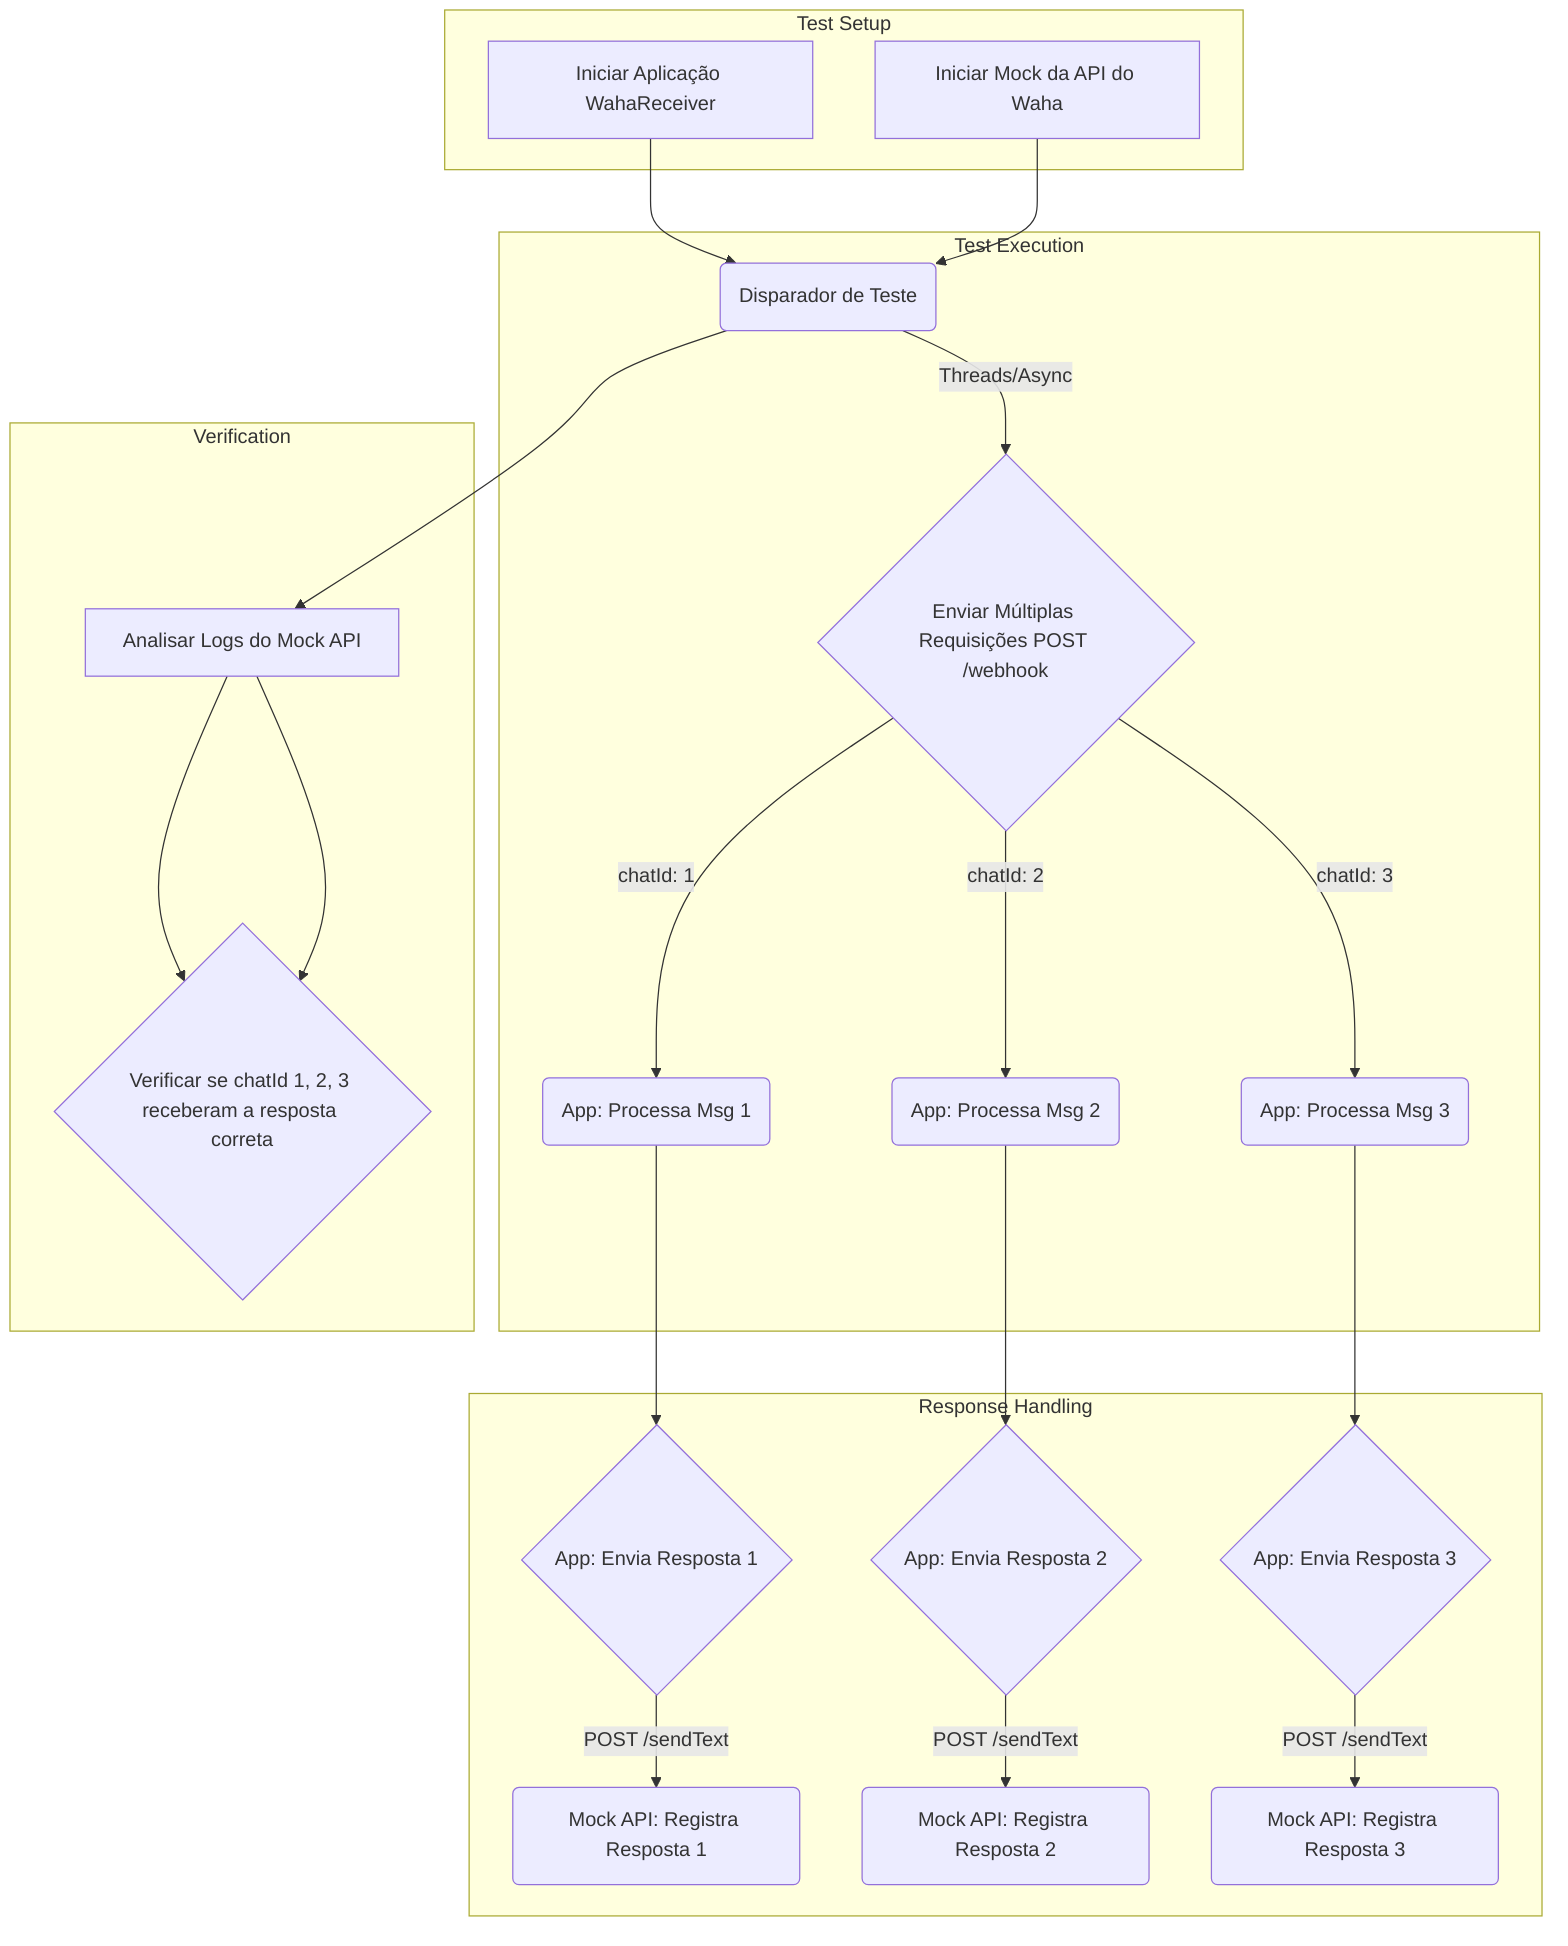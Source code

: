 graph TD
    subgraph Test Setup
        A[Iniciar Aplicação WahaReceiver]
        B[Iniciar Mock da API do Waha]
    end

    subgraph Test Execution
        C(Disparador de Teste) -->|Threads/Async| D{Enviar Múltiplas Requisições POST /webhook}
        D -->|chatId: 1| E(App: Processa Msg 1)
        D -->|chatId: 2| F(App: Processa Msg 2)
        D -->|chatId: 3| G(App: Processa Msg 3)
    end

    subgraph Response Handling
        E --> H{App: Envia Resposta 1}
        F --> I{App: Envia Resposta 2}
        G --> J{App: Envia Resposta 3}
        H -->|POST /sendText| K(Mock API: Registra Resposta 1)
        I -->|POST /sendText| L(Mock API: Registra Resposta 2)
        J -->|POST /sendText| M(Mock API: Registra Resposta 3)
    end

    subgraph Verification
        N[Analisar Logs do Mock API] --> O{Verificar se chatId 1, 2, 3 receberam a resposta correta}
    end

    A & B --> C --> N --> O